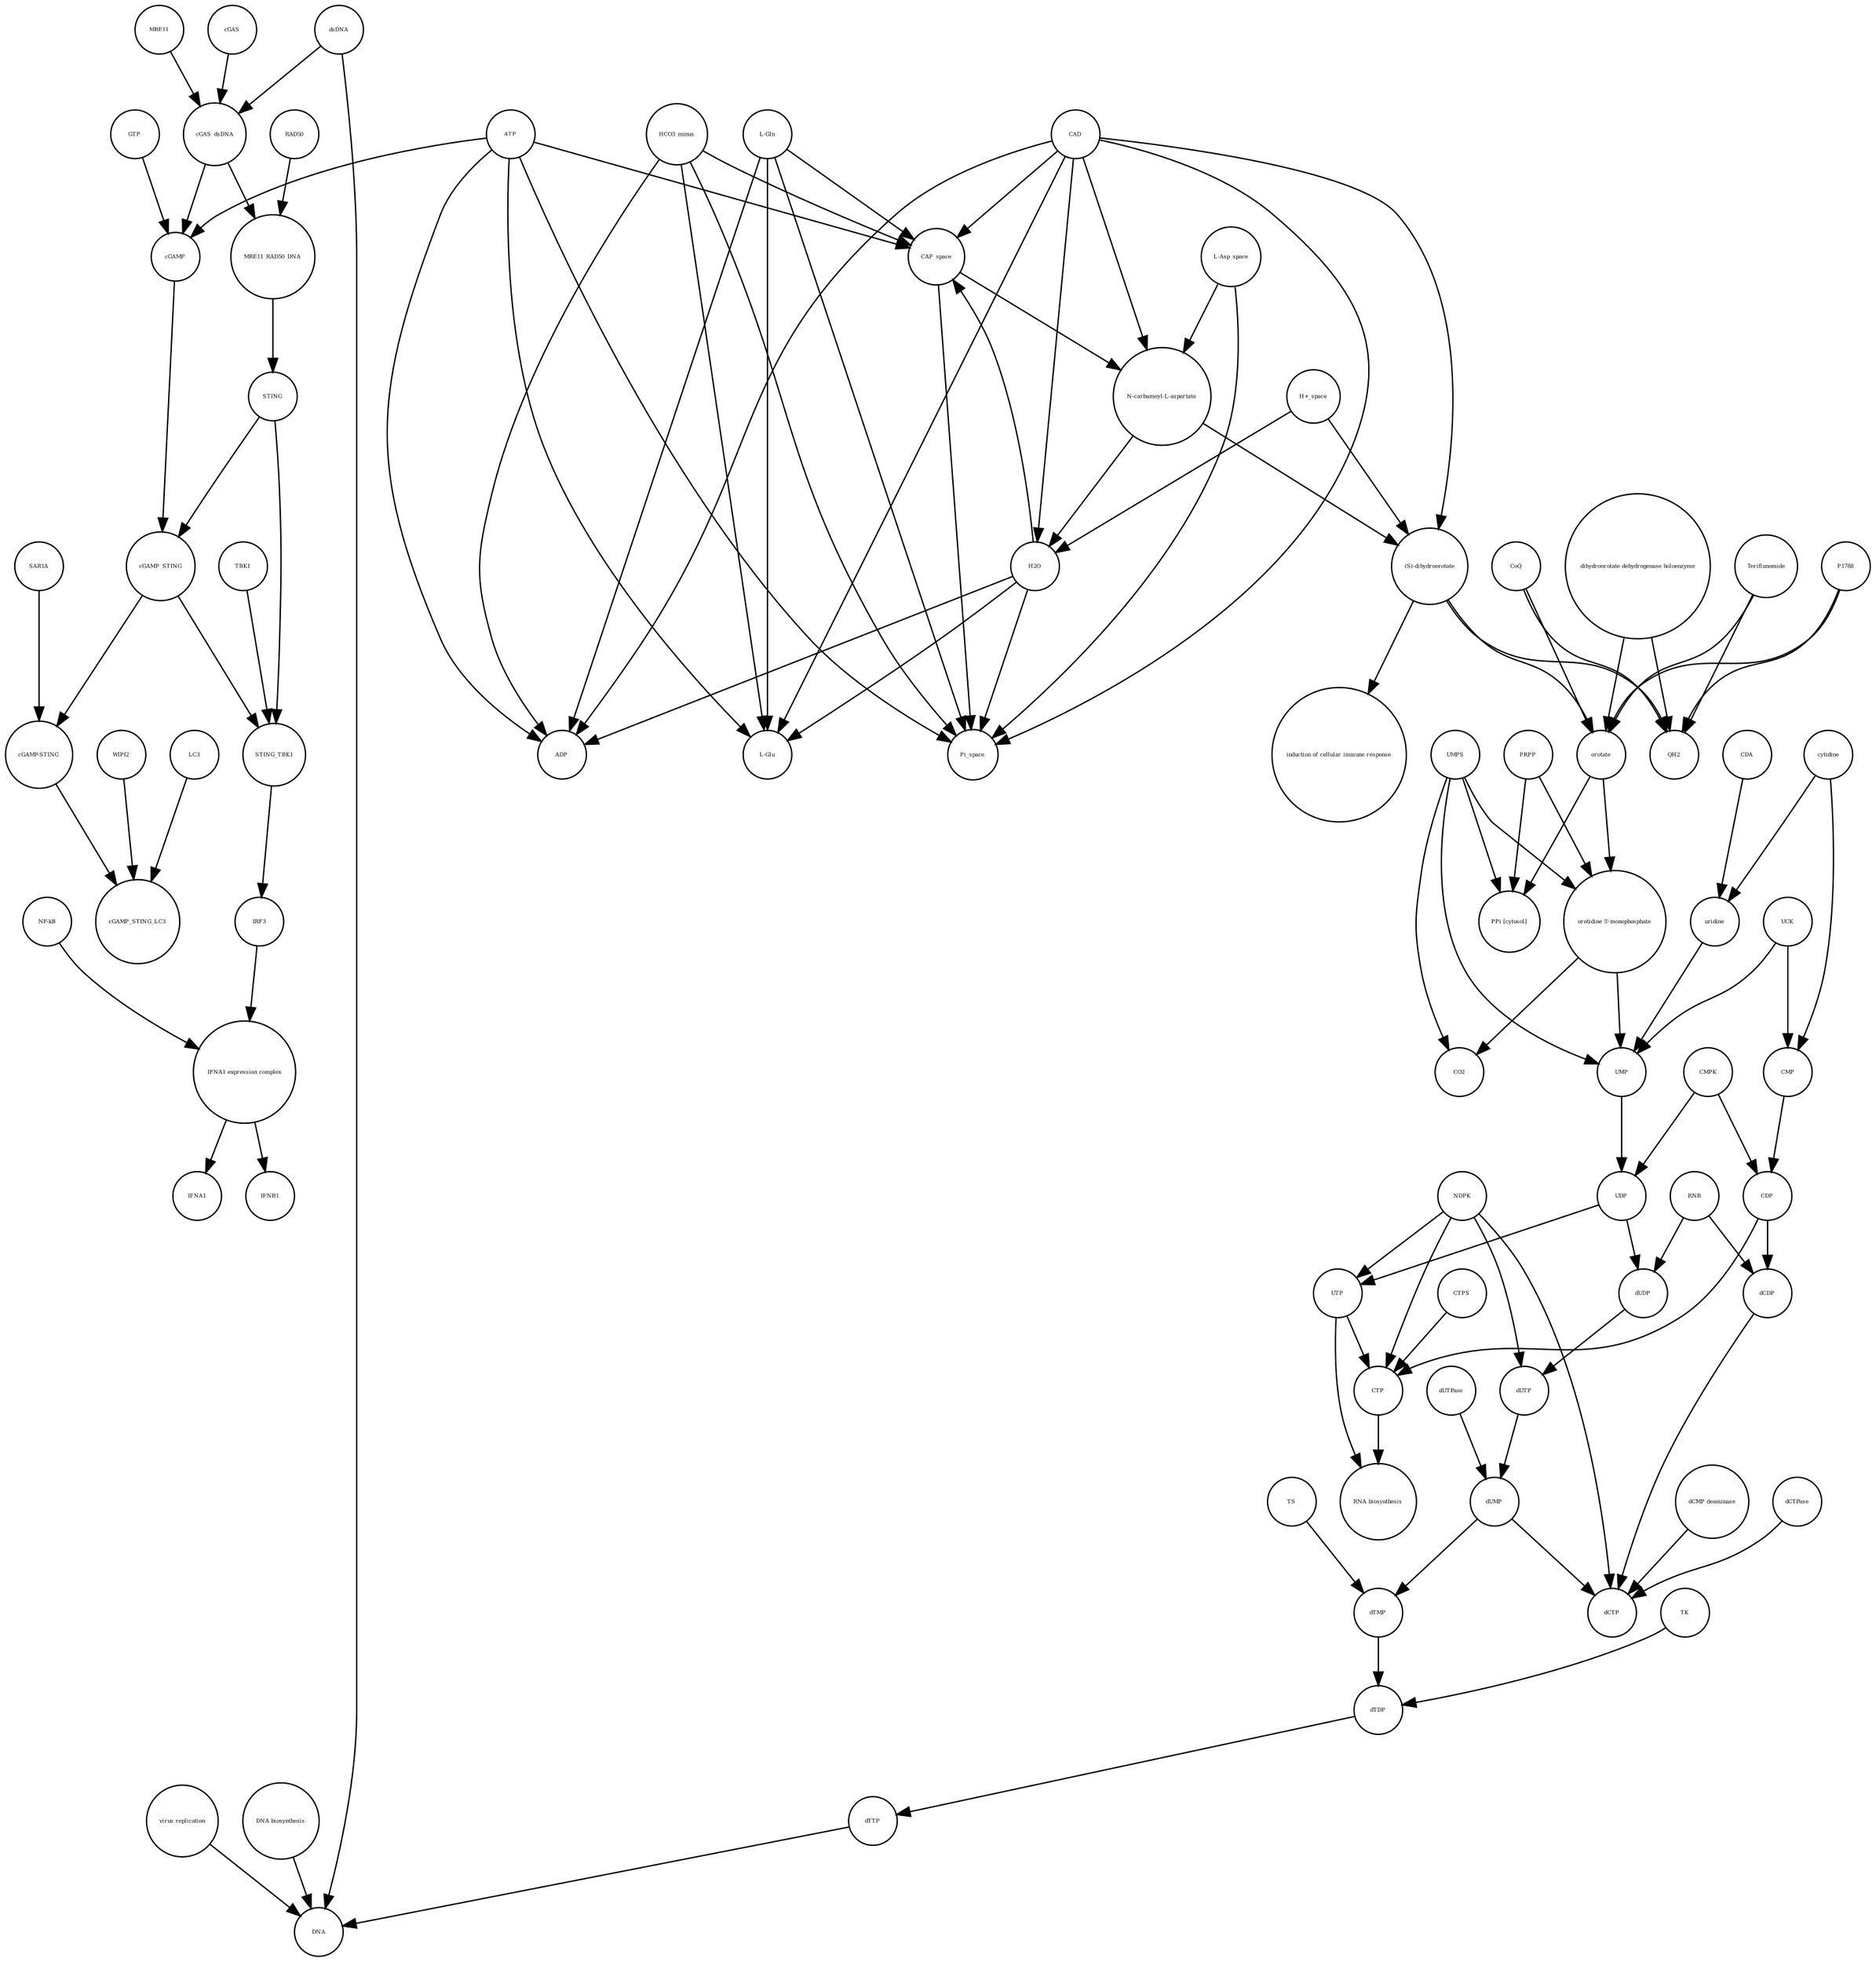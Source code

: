 strict digraph  {
UTP [annotation="", bipartite=0, cls="simple chemical", fontsize=4, label=UTP, shape=circle];
"RNA biosynthesis" [annotation="urn_miriam_obo.go_GO%3A0032774", bipartite=0, cls=phenotype, fontsize=4, label="RNA biosynthesis", shape=circle];
CTP [annotation="", bipartite=0, cls="simple chemical", fontsize=4, label=CTP, shape=circle];
"(S)-dihydroorotate" [annotation="", bipartite=0, cls="simple chemical", fontsize=4, label="(S)-dihydroorotate", shape=circle];
"induction of cellular immune response" [annotation="", bipartite=0, cls=phenotype, fontsize=4, label="induction of cellular immune response", shape=circle];
dUTPase [annotation="", bipartite=0, cls=macromolecule, fontsize=4, label=dUTPase, shape=circle];
RAD50 [annotation="", bipartite=0, cls="macromolecule multimer", fontsize=4, label=RAD50, shape=circle];
cytidine [annotation="", bipartite=0, cls="simple chemical", fontsize=4, label=cytidine, shape=circle];
"H+_space" [annotation="", bipartite=0, cls="simple chemical", fontsize=4, label="H+_space", shape=circle];
IFNB1 [annotation="", bipartite=0, cls="nucleic acid feature", fontsize=4, label=IFNB1, shape=circle];
PRPP [annotation="", bipartite=0, cls="simple chemical", fontsize=4, label=PRPP, shape=circle];
"IFNA1 expression complex" [annotation="", bipartite=0, cls=complex, fontsize=4, label="IFNA1 expression complex", shape=circle];
MRE11_RAD50_DNA [annotation="", bipartite=0, cls=complex, fontsize=4, label=MRE11_RAD50_DNA, shape=circle];
CO2 [annotation="", bipartite=0, cls="simple chemical", fontsize=4, label=CO2, shape=circle];
dCDP [annotation="", bipartite=0, cls="simple chemical", fontsize=4, label=dCDP, shape=circle];
CDP [annotation="", bipartite=0, cls="simple chemical", fontsize=4, label=CDP, shape=circle];
cGAMP_STING [annotation="", bipartite=0, cls=complex, fontsize=4, label=cGAMP_STING, shape=circle];
Pi_space [annotation="", bipartite=0, cls="simple chemical", fontsize=4, label=Pi_space, shape=circle];
TBK1 [annotation="", bipartite=0, cls=macromolecule, fontsize=4, label=TBK1, shape=circle];
dTDP [annotation="", bipartite=0, cls="simple chemical", fontsize=4, label=dTDP, shape=circle];
WIPI2 [annotation="", bipartite=0, cls=macromolecule, fontsize=4, label=WIPI2, shape=circle];
QH2 [annotation="", bipartite=0, cls="simple chemical", fontsize=4, label=QH2, shape=circle];
UMPS [annotation="", bipartite=0, cls="macromolecule multimer", fontsize=4, label=UMPS, shape=circle];
"N-carbamoyl-L-aspartate" [annotation="", bipartite=0, cls="simple chemical", fontsize=4, label="N-carbamoyl-L-aspartate", shape=circle];
CoQ [annotation="", bipartite=0, cls="simple chemical", fontsize=4, label=CoQ, shape=circle];
dUMP [annotation="", bipartite=0, cls="simple chemical", fontsize=4, label=dUMP, shape=circle];
"L-Glu" [annotation="", bipartite=0, cls="simple chemical", fontsize=4, label="L-Glu", shape=circle];
"NF-kB" [annotation="", bipartite=0, cls=complex, fontsize=4, label="NF-kB", shape=circle];
"virus replication" [annotation="", bipartite=0, cls=phenotype, fontsize=4, label="virus replication", shape=circle];
CMP [annotation="", bipartite=0, cls="simple chemical", fontsize=4, label=CMP, shape=circle];
dUTP [annotation="", bipartite=0, cls="simple chemical", fontsize=4, label=dUTP, shape=circle];
TS [annotation="", bipartite=0, cls=macromolecule, fontsize=4, label=TS, shape=circle];
uridine [annotation="", bipartite=0, cls="simple chemical", fontsize=4, label=uridine, shape=circle];
UCK [annotation="", bipartite=0, cls=macromolecule, fontsize=4, label=UCK, shape=circle];
RNR [annotation="", bipartite=0, cls=macromolecule, fontsize=4, label=RNR, shape=circle];
cGAS_dsDNA [annotation="", bipartite=0, cls=complex, fontsize=4, label=cGAS_dsDNA, shape=circle];
CAD [annotation="", bipartite=0, cls=macromolecule, fontsize=4, label=CAD, shape=circle];
CAP_space [annotation="", bipartite=0, cls="simple chemical", fontsize=4, label=CAP_space, shape=circle];
ADP [annotation="", bipartite=0, cls="simple chemical", fontsize=4, label=ADP, shape=circle];
cGAMP [annotation="", bipartite=0, cls="simple chemical", fontsize=4, label=cGAMP, shape=circle];
"L-Asp_space" [annotation="", bipartite=0, cls="simple chemical", fontsize=4, label="L-Asp_space", shape=circle];
"dihydroorotate dehydrogenase holoenzyme" [annotation="", bipartite=0, cls="simple chemical", fontsize=4, label="dihydroorotate dehydrogenase holoenzyme", shape=circle];
Teriflunomide [annotation="", bipartite=0, cls="simple chemical", fontsize=4, label=Teriflunomide, shape=circle];
LC3 [annotation="", bipartite=0, cls=macromolecule, fontsize=4, label=LC3, shape=circle];
DNA [annotation="", bipartite=0, cls="nucleic acid feature", fontsize=4, label=DNA, shape=circle];
P1788 [annotation="", bipartite=0, cls="simple chemical", fontsize=4, label=P1788, shape=circle];
SAR1A [annotation="", bipartite=0, cls=macromolecule, fontsize=4, label=SAR1A, shape=circle];
TK [annotation="", bipartite=0, cls=macromolecule, fontsize=4, label=TK, shape=circle];
"orotidine 5'-monophosphate" [annotation="", bipartite=0, cls="simple chemical", fontsize=4, label="orotidine 5'-monophosphate", shape=circle];
HCO3_minus [annotation="", bipartite=0, cls="simple chemical", fontsize=4, label=HCO3_minus, shape=circle];
dTTP [annotation="", bipartite=0, cls="simple chemical", fontsize=4, label=dTTP, shape=circle];
IFNA1 [annotation="", bipartite=0, cls="nucleic acid feature", fontsize=4, label=IFNA1, shape=circle];
"PPi [cytosol]" [annotation="", bipartite=0, cls="simple chemical", fontsize=4, label="PPi [cytosol]", shape=circle];
CMPK [annotation="", bipartite=0, cls=macromolecule, fontsize=4, label=CMPK, shape=circle];
GTP [annotation="", bipartite=0, cls="simple chemical", fontsize=4, label=GTP, shape=circle];
"DNA biosynthesis" [annotation="urn_miriam_obo.go_GO%3A0071897", bipartite=0, cls=phenotype, fontsize=4, label="DNA biosynthesis", shape=circle];
ATP [annotation="", bipartite=0, cls="simple chemical", fontsize=4, label=ATP, shape=circle];
dTMP [annotation="", bipartite=0, cls="simple chemical", fontsize=4, label=dTMP, shape=circle];
orotate [annotation="", bipartite=0, cls="simple chemical", fontsize=4, label=orotate, shape=circle];
"dCMP deaminase" [annotation="", bipartite=0, cls=macromolecule, fontsize=4, label="dCMP deaminase", shape=circle];
cGAMP_STING_LC3 [annotation="", bipartite=0, cls=complex, fontsize=4, label=cGAMP_STING_LC3, shape=circle];
CDA [annotation="", bipartite=0, cls=macromolecule, fontsize=4, label=CDA, shape=circle];
dUDP [annotation="", bipartite=0, cls="simple chemical", fontsize=4, label=dUDP, shape=circle];
UMP [annotation="", bipartite=0, cls="simple chemical", fontsize=4, label=UMP, shape=circle];
dCTPase [annotation="", bipartite=0, cls=macromolecule, fontsize=4, label=dCTPase, shape=circle];
dsDNA [annotation="", bipartite=0, cls="simple chemical", fontsize=4, label=dsDNA, shape=circle];
UDP [annotation="", bipartite=0, cls="simple chemical", fontsize=4, label=UDP, shape=circle];
STING_TBK1 [annotation="", bipartite=0, cls=complex, fontsize=4, label=STING_TBK1, shape=circle];
"L-Gln" [annotation="", bipartite=0, cls="simple chemical", fontsize=4, label="L-Gln", shape=circle];
dCTP [annotation="", bipartite=0, cls="simple chemical", fontsize=4, label=dCTP, shape=circle];
"cGAMP-STING" [annotation="", bipartite=0, cls=complex, fontsize=4, label="cGAMP-STING", shape=circle];
IRF3 [annotation="", bipartite=0, cls="macromolecule multimer", fontsize=4, label=IRF3, shape=circle];
CTPS [annotation="", bipartite=0, cls=macromolecule, fontsize=4, label=CTPS, shape=circle];
NDPK [annotation="", bipartite=0, cls=macromolecule, fontsize=4, label=NDPK, shape=circle];
H2O [annotation="", bipartite=0, cls="simple chemical", fontsize=4, label=H2O, shape=circle];
STING [annotation="", bipartite=0, cls="macromolecule multimer", fontsize=4, label=STING, shape=circle];
cGAS [annotation="", bipartite=0, cls=macromolecule, fontsize=4, label=cGAS, shape=circle];
MRE11 [annotation="", bipartite=0, cls="macromolecule multimer", fontsize=4, label=MRE11, shape=circle];
UTP -> "RNA biosynthesis"  [annotation="", interaction_type="necessary stimulation"];
UTP -> CTP  [annotation="", interaction_type=production];
CTP -> "RNA biosynthesis"  [annotation="", interaction_type="necessary stimulation"];
"(S)-dihydroorotate" -> "induction of cellular immune response"  [annotation="", interaction_type="necessary stimulation"];
"(S)-dihydroorotate" -> orotate  [annotation="", interaction_type=production];
"(S)-dihydroorotate" -> QH2  [annotation="", interaction_type=production];
dUTPase -> dUMP  [annotation="", interaction_type=catalysis];
RAD50 -> MRE11_RAD50_DNA  [annotation="", interaction_type=production];
cytidine -> uridine  [annotation="", interaction_type=production];
cytidine -> CMP  [annotation="", interaction_type=production];
"H+_space" -> "(S)-dihydroorotate"  [annotation="", interaction_type=production];
"H+_space" -> H2O  [annotation="", interaction_type=production];
PRPP -> "PPi [cytosol]"  [annotation="", interaction_type=production];
PRPP -> "orotidine 5'-monophosphate"  [annotation="", interaction_type=production];
"IFNA1 expression complex" -> IFNB1  [annotation="", interaction_type=stimulation];
"IFNA1 expression complex" -> IFNA1  [annotation="", interaction_type=stimulation];
MRE11_RAD50_DNA -> STING  [annotation="", interaction_type=catalysis];
dCDP -> dCTP  [annotation="", interaction_type=production];
CDP -> CTP  [annotation="", interaction_type=production];
CDP -> dCDP  [annotation="", interaction_type=production];
cGAMP_STING -> "cGAMP-STING"  [annotation="", interaction_type=production];
cGAMP_STING -> STING_TBK1  [annotation="", interaction_type=production];
TBK1 -> STING_TBK1  [annotation="", interaction_type=production];
dTDP -> dTTP  [annotation="", interaction_type=production];
WIPI2 -> cGAMP_STING_LC3  [annotation="", interaction_type=catalysis];
UMPS -> "PPi [cytosol]"  [annotation=urn_miriam_reactome_REACT_1698, interaction_type=catalysis];
UMPS -> "orotidine 5'-monophosphate"  [annotation=urn_miriam_reactome_REACT_1698, interaction_type=catalysis];
UMPS -> CO2  [annotation=urn_miriam_reactome_REACT_1698, interaction_type=catalysis];
UMPS -> UMP  [annotation=urn_miriam_reactome_REACT_1698, interaction_type=catalysis];
"N-carbamoyl-L-aspartate" -> "(S)-dihydroorotate"  [annotation="", interaction_type=production];
"N-carbamoyl-L-aspartate" -> H2O  [annotation="", interaction_type=production];
CoQ -> orotate  [annotation="", interaction_type=production];
CoQ -> QH2  [annotation="", interaction_type=production];
dUMP -> dCTP  [annotation="", interaction_type=production];
dUMP -> dTMP  [annotation="", interaction_type=production];
"NF-kB" -> "IFNA1 expression complex"  [annotation="", interaction_type=production];
"virus replication" -> DNA  [annotation="", interaction_type=inhibition];
CMP -> CDP  [annotation="", interaction_type=production];
dUTP -> dUMP  [annotation="", interaction_type=production];
TS -> dTMP  [annotation="", interaction_type=catalysis];
uridine -> UMP  [annotation="", interaction_type=production];
UCK -> CMP  [annotation="", interaction_type=catalysis];
UCK -> UMP  [annotation="", interaction_type=catalysis];
RNR -> dUDP  [annotation="", interaction_type=catalysis];
RNR -> dCDP  [annotation="", interaction_type=catalysis];
cGAS_dsDNA -> cGAMP  [annotation="", interaction_type=catalysis];
cGAS_dsDNA -> MRE11_RAD50_DNA  [annotation="", interaction_type=production];
CAD -> Pi_space  [annotation=urn_miriam_reactome_REACT_1698, interaction_type=catalysis];
CAD -> "N-carbamoyl-L-aspartate"  [annotation=urn_miriam_reactome_REACT_1698, interaction_type=catalysis];
CAD -> "L-Glu"  [annotation=urn_miriam_reactome_REACT_1698, interaction_type=catalysis];
CAD -> ADP  [annotation=urn_miriam_reactome_REACT_1698, interaction_type=catalysis];
CAD -> CAP_space  [annotation=urn_miriam_reactome_REACT_1698, interaction_type=catalysis];
CAD -> "(S)-dihydroorotate"  [annotation=urn_miriam_reactome_REACT_1698, interaction_type=catalysis];
CAD -> H2O  [annotation=urn_miriam_reactome_REACT_1698, interaction_type=catalysis];
CAP_space -> Pi_space  [annotation="", interaction_type=production];
CAP_space -> "N-carbamoyl-L-aspartate"  [annotation="", interaction_type=production];
cGAMP -> cGAMP_STING  [annotation="", interaction_type=production];
"L-Asp_space" -> Pi_space  [annotation="", interaction_type=production];
"L-Asp_space" -> "N-carbamoyl-L-aspartate"  [annotation="", interaction_type=production];
"dihydroorotate dehydrogenase holoenzyme" -> orotate  [annotation=urn_miriam_reactome_REACT_1698, interaction_type=catalysis];
"dihydroorotate dehydrogenase holoenzyme" -> QH2  [annotation=urn_miriam_reactome_REACT_1698, interaction_type=catalysis];
Teriflunomide -> orotate  [annotation=urn_miriam_reactome_REACT_1698, interaction_type=inhibition];
Teriflunomide -> QH2  [annotation=urn_miriam_reactome_REACT_1698, interaction_type=inhibition];
LC3 -> cGAMP_STING_LC3  [annotation="", interaction_type=production];
P1788 -> orotate  [annotation=urn_miriam_reactome_REACT_1698, interaction_type=inhibition];
P1788 -> QH2  [annotation=urn_miriam_reactome_REACT_1698, interaction_type=inhibition];
SAR1A -> "cGAMP-STING"  [annotation="", interaction_type=catalysis];
TK -> dTDP  [annotation="", interaction_type=catalysis];
"orotidine 5'-monophosphate" -> CO2  [annotation="", interaction_type=production];
"orotidine 5'-monophosphate" -> UMP  [annotation="", interaction_type=production];
HCO3_minus -> ADP  [annotation="", interaction_type=production];
HCO3_minus -> CAP_space  [annotation="", interaction_type=production];
HCO3_minus -> Pi_space  [annotation="", interaction_type=production];
HCO3_minus -> "L-Glu"  [annotation="", interaction_type=production];
dTTP -> DNA  [annotation="", interaction_type=production];
CMPK -> UDP  [annotation="", interaction_type=catalysis];
CMPK -> CDP  [annotation="", interaction_type=catalysis];
GTP -> cGAMP  [annotation="", interaction_type=production];
"DNA biosynthesis" -> DNA  [annotation="", interaction_type=catalysis];
ATP -> cGAMP  [annotation="", interaction_type=production];
ATP -> "L-Glu"  [annotation="", interaction_type=production];
ATP -> ADP  [annotation="", interaction_type=production];
ATP -> CAP_space  [annotation="", interaction_type=production];
ATP -> Pi_space  [annotation="", interaction_type=production];
dTMP -> dTDP  [annotation="", interaction_type=production];
orotate -> "PPi [cytosol]"  [annotation="", interaction_type=production];
orotate -> "orotidine 5'-monophosphate"  [annotation="", interaction_type=production];
"dCMP deaminase" -> dCTP  [annotation="", interaction_type=catalysis];
CDA -> uridine  [annotation="", interaction_type=catalysis];
dUDP -> dUTP  [annotation="", interaction_type=production];
UMP -> UDP  [annotation="", interaction_type=production];
dCTPase -> dCTP  [annotation="", interaction_type=catalysis];
dsDNA -> cGAS_dsDNA  [annotation="", interaction_type=production];
dsDNA -> DNA  [annotation="", interaction_type=production];
UDP -> dUDP  [annotation="", interaction_type=production];
UDP -> UTP  [annotation="", interaction_type=production];
STING_TBK1 -> IRF3  [annotation="", interaction_type=catalysis];
"L-Gln" -> ADP  [annotation="", interaction_type=production];
"L-Gln" -> CAP_space  [annotation="", interaction_type=production];
"L-Gln" -> Pi_space  [annotation="", interaction_type=production];
"L-Gln" -> "L-Glu"  [annotation="", interaction_type=production];
"cGAMP-STING" -> cGAMP_STING_LC3  [annotation="", interaction_type=production];
IRF3 -> "IFNA1 expression complex"  [annotation="", interaction_type=production];
CTPS -> CTP  [annotation="", interaction_type=catalysis];
NDPK -> CTP  [annotation="", interaction_type=catalysis];
NDPK -> dCTP  [annotation="", interaction_type=catalysis];
NDPK -> dUTP  [annotation="", interaction_type=catalysis];
NDPK -> UTP  [annotation="", interaction_type=catalysis];
H2O -> ADP  [annotation="", interaction_type=production];
H2O -> CAP_space  [annotation="", interaction_type=production];
H2O -> Pi_space  [annotation="", interaction_type=production];
H2O -> "L-Glu"  [annotation="", interaction_type=production];
STING -> cGAMP_STING  [annotation="", interaction_type=production];
STING -> STING_TBK1  [annotation="", interaction_type=production];
cGAS -> cGAS_dsDNA  [annotation="", interaction_type=production];
MRE11 -> cGAS_dsDNA  [annotation="", interaction_type=production];
}

